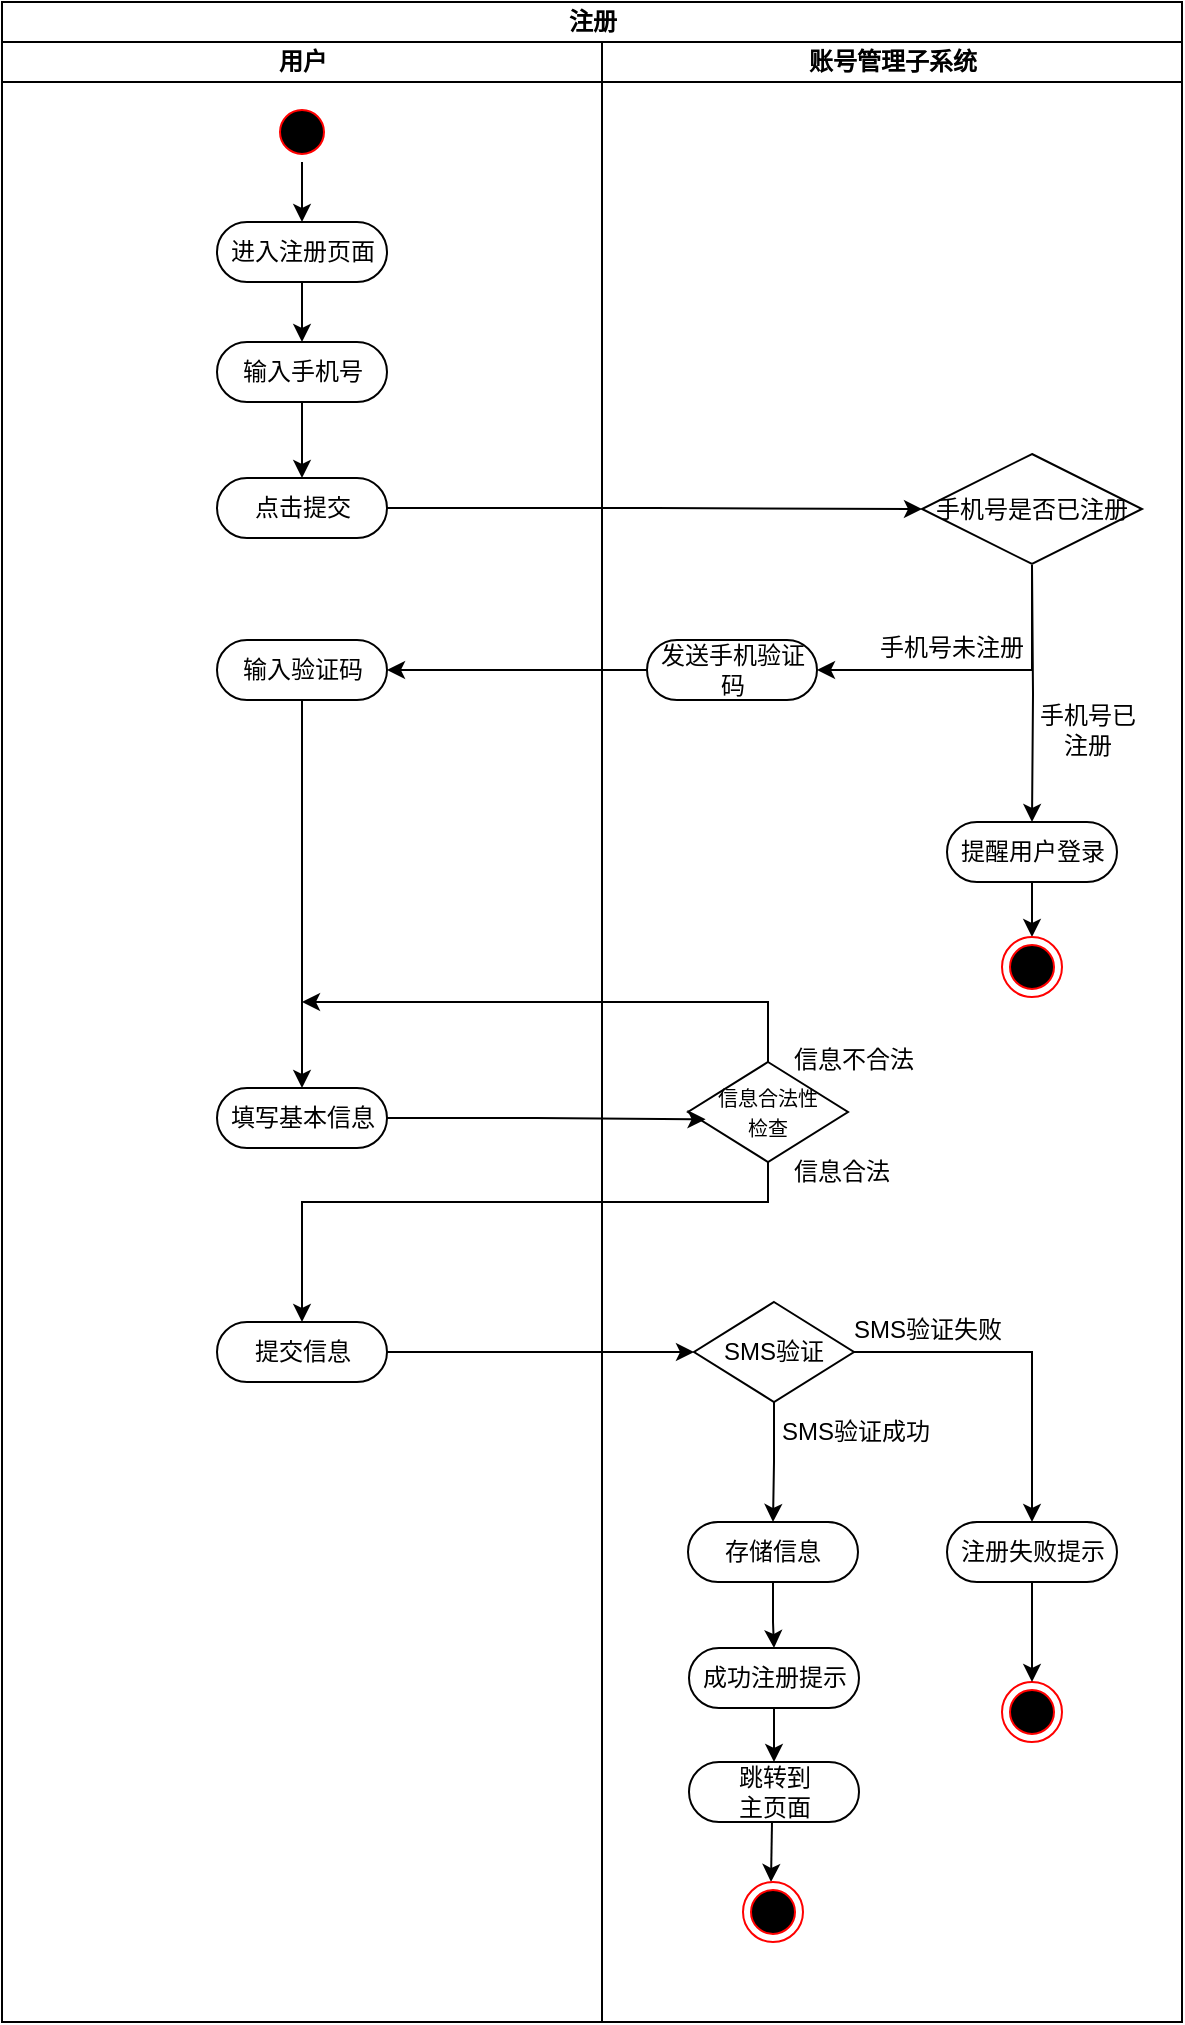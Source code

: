 <mxfile version="22.1.18" type="github">
  <diagram id="prtHgNgQTEPvFCAcTncT" name="Page-1">
    <mxGraphModel dx="1407" dy="720" grid="1" gridSize="10" guides="1" tooltips="1" connect="1" arrows="1" fold="1" page="1" pageScale="1" pageWidth="827" pageHeight="1169" math="0" shadow="0">
      <root>
        <mxCell id="0" />
        <mxCell id="1" parent="0" />
        <mxCell id="5s85hY_GPOJS1mKpv2UH-3" value="注册" style="swimlane;childLayout=stackLayout;resizeParent=1;resizeParentMax=0;startSize=20;html=1;" parent="1" vertex="1">
          <mxGeometry x="120.0" y="120" width="590" height="1010" as="geometry" />
        </mxCell>
        <mxCell id="5s85hY_GPOJS1mKpv2UH-4" value="用户" style="swimlane;startSize=20;html=1;" parent="5s85hY_GPOJS1mKpv2UH-3" vertex="1">
          <mxGeometry y="20" width="300" height="990" as="geometry" />
        </mxCell>
        <mxCell id="5s85hY_GPOJS1mKpv2UH-15" style="edgeStyle=orthogonalEdgeStyle;rounded=0;orthogonalLoop=1;jettySize=auto;html=1;exitX=0.5;exitY=1;exitDx=0;exitDy=0;entryX=0.5;entryY=0;entryDx=0;entryDy=0;" parent="5s85hY_GPOJS1mKpv2UH-4" source="5s85hY_GPOJS1mKpv2UH-7" target="5s85hY_GPOJS1mKpv2UH-9" edge="1">
          <mxGeometry relative="1" as="geometry" />
        </mxCell>
        <mxCell id="5s85hY_GPOJS1mKpv2UH-7" value="" style="ellipse;html=1;shape=startState;fillColor=#000000;strokeColor=#ff0000;" parent="5s85hY_GPOJS1mKpv2UH-4" vertex="1">
          <mxGeometry x="135.0" y="30" width="30" height="30" as="geometry" />
        </mxCell>
        <mxCell id="5s85hY_GPOJS1mKpv2UH-13" style="edgeStyle=orthogonalEdgeStyle;rounded=0;orthogonalLoop=1;jettySize=auto;html=1;exitX=0.5;exitY=1;exitDx=0;exitDy=0;entryX=0.5;entryY=0;entryDx=0;entryDy=0;" parent="5s85hY_GPOJS1mKpv2UH-4" source="5s85hY_GPOJS1mKpv2UH-9" target="5s85hY_GPOJS1mKpv2UH-11" edge="1">
          <mxGeometry relative="1" as="geometry" />
        </mxCell>
        <mxCell id="5s85hY_GPOJS1mKpv2UH-9" value="进入注册页面" style="rounded=1;whiteSpace=wrap;html=1;shadow=0;comic=0;labelBackgroundColor=none;strokeWidth=1;fontFamily=Verdana;fontSize=12;align=center;arcSize=50;" parent="5s85hY_GPOJS1mKpv2UH-4" vertex="1">
          <mxGeometry x="107.5" y="90" width="85" height="30" as="geometry" />
        </mxCell>
        <mxCell id="ByARQt6wNQkASj2l5DoX-2" style="edgeStyle=orthogonalEdgeStyle;rounded=0;orthogonalLoop=1;jettySize=auto;html=1;exitX=0.5;exitY=1;exitDx=0;exitDy=0;" parent="5s85hY_GPOJS1mKpv2UH-4" source="5s85hY_GPOJS1mKpv2UH-11" target="ByARQt6wNQkASj2l5DoX-1" edge="1">
          <mxGeometry relative="1" as="geometry" />
        </mxCell>
        <mxCell id="5s85hY_GPOJS1mKpv2UH-11" value="输入手机号" style="rounded=1;whiteSpace=wrap;html=1;shadow=0;comic=0;labelBackgroundColor=none;strokeWidth=1;fontFamily=Verdana;fontSize=12;align=center;arcSize=50;" parent="5s85hY_GPOJS1mKpv2UH-4" vertex="1">
          <mxGeometry x="107.5" y="150" width="85" height="30" as="geometry" />
        </mxCell>
        <mxCell id="ByARQt6wNQkASj2l5DoX-1" value="点击提交" style="rounded=1;whiteSpace=wrap;html=1;shadow=0;comic=0;labelBackgroundColor=none;strokeWidth=1;fontFamily=Verdana;fontSize=12;align=center;arcSize=50;" parent="5s85hY_GPOJS1mKpv2UH-4" vertex="1">
          <mxGeometry x="107.5" y="218" width="85" height="30" as="geometry" />
        </mxCell>
        <mxCell id="5s85hY_GPOJS1mKpv2UH-44" value="填写基本信息" style="rounded=1;whiteSpace=wrap;html=1;shadow=0;comic=0;labelBackgroundColor=none;strokeWidth=1;fontFamily=Verdana;fontSize=12;align=center;arcSize=50;" parent="5s85hY_GPOJS1mKpv2UH-4" vertex="1">
          <mxGeometry x="107.5" y="523" width="85" height="30" as="geometry" />
        </mxCell>
        <mxCell id="ByARQt6wNQkASj2l5DoX-5" value="提交信息" style="rounded=1;whiteSpace=wrap;html=1;shadow=0;comic=0;labelBackgroundColor=none;strokeWidth=1;fontFamily=Verdana;fontSize=12;align=center;arcSize=50;" parent="5s85hY_GPOJS1mKpv2UH-4" vertex="1">
          <mxGeometry x="107.5" y="640" width="85" height="30" as="geometry" />
        </mxCell>
        <mxCell id="5s85hY_GPOJS1mKpv2UH-5" value="账号管理子系统" style="swimlane;startSize=20;html=1;" parent="5s85hY_GPOJS1mKpv2UH-3" vertex="1">
          <mxGeometry x="300" y="20" width="290" height="990" as="geometry" />
        </mxCell>
        <mxCell id="5s85hY_GPOJS1mKpv2UH-31" style="edgeStyle=orthogonalEdgeStyle;rounded=0;orthogonalLoop=1;jettySize=auto;html=1;exitX=0.5;exitY=1;exitDx=0;exitDy=0;" parent="5s85hY_GPOJS1mKpv2UH-5" target="5s85hY_GPOJS1mKpv2UH-29" edge="1">
          <mxGeometry relative="1" as="geometry">
            <mxPoint x="215" y="261.5" as="sourcePoint" />
          </mxGeometry>
        </mxCell>
        <mxCell id="XRjL0q7yprukMbM1BXRP-13" style="edgeStyle=orthogonalEdgeStyle;rounded=0;orthogonalLoop=1;jettySize=auto;html=1;exitX=0.5;exitY=1;exitDx=0;exitDy=0;entryX=1;entryY=0.5;entryDx=0;entryDy=0;" parent="5s85hY_GPOJS1mKpv2UH-5" target="XRjL0q7yprukMbM1BXRP-11" edge="1">
          <mxGeometry relative="1" as="geometry">
            <mxPoint x="215" y="261.5" as="sourcePoint" />
            <Array as="points">
              <mxPoint x="215" y="314" />
            </Array>
          </mxGeometry>
        </mxCell>
        <mxCell id="5s85hY_GPOJS1mKpv2UH-18" value="手机号是否已注册" style="rhombus;whiteSpace=wrap;html=1;" parent="5s85hY_GPOJS1mKpv2UH-5" vertex="1">
          <mxGeometry x="160" y="206" width="110" height="55" as="geometry" />
        </mxCell>
        <mxCell id="5s85hY_GPOJS1mKpv2UH-32" value="手机号未注册" style="text;html=1;strokeColor=none;fillColor=none;align=center;verticalAlign=middle;whiteSpace=wrap;rounded=0;" parent="5s85hY_GPOJS1mKpv2UH-5" vertex="1">
          <mxGeometry x="130" y="288" width="90" height="30" as="geometry" />
        </mxCell>
        <mxCell id="5s85hY_GPOJS1mKpv2UH-54" value="信息合法" style="text;html=1;strokeColor=none;fillColor=none;align=center;verticalAlign=middle;whiteSpace=wrap;rounded=0;" parent="5s85hY_GPOJS1mKpv2UH-5" vertex="1">
          <mxGeometry x="80.0" y="550" width="80" height="30" as="geometry" />
        </mxCell>
        <mxCell id="5s85hY_GPOJS1mKpv2UH-37" style="edgeStyle=orthogonalEdgeStyle;rounded=0;orthogonalLoop=1;jettySize=auto;html=1;exitX=0.5;exitY=1;exitDx=0;exitDy=0;entryX=0.5;entryY=0;entryDx=0;entryDy=0;" parent="5s85hY_GPOJS1mKpv2UH-5" source="5s85hY_GPOJS1mKpv2UH-29" target="5s85hY_GPOJS1mKpv2UH-34" edge="1">
          <mxGeometry relative="1" as="geometry" />
        </mxCell>
        <mxCell id="5s85hY_GPOJS1mKpv2UH-29" value="提醒用户登录" style="rounded=1;whiteSpace=wrap;html=1;shadow=0;comic=0;labelBackgroundColor=none;strokeWidth=1;fontFamily=Verdana;fontSize=12;align=center;arcSize=50;" parent="5s85hY_GPOJS1mKpv2UH-5" vertex="1">
          <mxGeometry x="172.5" y="390" width="85" height="30" as="geometry" />
        </mxCell>
        <mxCell id="5s85hY_GPOJS1mKpv2UH-33" value="手机号已注册" style="text;html=1;strokeColor=none;fillColor=none;align=center;verticalAlign=middle;whiteSpace=wrap;rounded=0;" parent="5s85hY_GPOJS1mKpv2UH-5" vertex="1">
          <mxGeometry x="213.0" y="329" width="60" height="30" as="geometry" />
        </mxCell>
        <mxCell id="5s85hY_GPOJS1mKpv2UH-34" value="" style="ellipse;html=1;shape=endState;fillColor=#000000;strokeColor=#ff0000;" parent="5s85hY_GPOJS1mKpv2UH-5" vertex="1">
          <mxGeometry x="200.0" y="447.5" width="30" height="30" as="geometry" />
        </mxCell>
        <mxCell id="5s85hY_GPOJS1mKpv2UH-47" value="&lt;font style=&quot;font-size: 10px;&quot;&gt;信息合法性&lt;br&gt;检查&lt;/font&gt;" style="rhombus;whiteSpace=wrap;html=1;" parent="5s85hY_GPOJS1mKpv2UH-5" vertex="1">
          <mxGeometry x="43" y="510" width="80" height="50" as="geometry" />
        </mxCell>
        <mxCell id="5s85hY_GPOJS1mKpv2UH-63" style="edgeStyle=orthogonalEdgeStyle;rounded=0;orthogonalLoop=1;jettySize=auto;html=1;" parent="5s85hY_GPOJS1mKpv2UH-5" source="5s85hY_GPOJS1mKpv2UH-57" target="5s85hY_GPOJS1mKpv2UH-60" edge="1">
          <mxGeometry relative="1" as="geometry" />
        </mxCell>
        <mxCell id="5s85hY_GPOJS1mKpv2UH-57" value="存储信息" style="rounded=1;whiteSpace=wrap;html=1;shadow=0;comic=0;labelBackgroundColor=none;strokeWidth=1;fontFamily=Verdana;fontSize=12;align=center;arcSize=50;" parent="5s85hY_GPOJS1mKpv2UH-5" vertex="1">
          <mxGeometry x="43.0" y="740" width="85" height="30" as="geometry" />
        </mxCell>
        <mxCell id="5s85hY_GPOJS1mKpv2UH-66" style="edgeStyle=orthogonalEdgeStyle;rounded=0;orthogonalLoop=1;jettySize=auto;html=1;exitX=0.5;exitY=1;exitDx=0;exitDy=0;" parent="5s85hY_GPOJS1mKpv2UH-5" source="5s85hY_GPOJS1mKpv2UH-60" target="5s85hY_GPOJS1mKpv2UH-64" edge="1">
          <mxGeometry relative="1" as="geometry" />
        </mxCell>
        <mxCell id="5s85hY_GPOJS1mKpv2UH-60" value="成功注册提示" style="rounded=1;whiteSpace=wrap;html=1;shadow=0;comic=0;labelBackgroundColor=none;strokeWidth=1;fontFamily=Verdana;fontSize=12;align=center;arcSize=50;" parent="5s85hY_GPOJS1mKpv2UH-5" vertex="1">
          <mxGeometry x="43.5" y="803" width="85" height="30" as="geometry" />
        </mxCell>
        <mxCell id="5s85hY_GPOJS1mKpv2UH-69" style="edgeStyle=orthogonalEdgeStyle;rounded=0;orthogonalLoop=1;jettySize=auto;html=1;" parent="5s85hY_GPOJS1mKpv2UH-5" edge="1">
          <mxGeometry relative="1" as="geometry">
            <mxPoint x="85.0" y="890" as="sourcePoint" />
            <mxPoint x="84.5" y="920" as="targetPoint" />
          </mxGeometry>
        </mxCell>
        <mxCell id="5s85hY_GPOJS1mKpv2UH-64" value="跳转到&lt;br&gt;主页面" style="rounded=1;whiteSpace=wrap;html=1;shadow=0;comic=0;labelBackgroundColor=none;strokeWidth=1;fontFamily=Verdana;fontSize=12;align=center;arcSize=50;" parent="5s85hY_GPOJS1mKpv2UH-5" vertex="1">
          <mxGeometry x="43.5" y="860" width="85" height="30" as="geometry" />
        </mxCell>
        <mxCell id="5s85hY_GPOJS1mKpv2UH-67" value="" style="ellipse;html=1;shape=endState;fillColor=#000000;strokeColor=#ff0000;" parent="5s85hY_GPOJS1mKpv2UH-5" vertex="1">
          <mxGeometry x="70.5" y="920" width="30" height="30" as="geometry" />
        </mxCell>
        <mxCell id="XRjL0q7yprukMbM1BXRP-6" value="输入验证码" style="rounded=1;whiteSpace=wrap;html=1;shadow=0;comic=0;labelBackgroundColor=none;strokeWidth=1;fontFamily=Verdana;fontSize=12;align=center;arcSize=50;" parent="5s85hY_GPOJS1mKpv2UH-5" vertex="1">
          <mxGeometry x="-192.5" y="299" width="85" height="30" as="geometry" />
        </mxCell>
        <mxCell id="XRjL0q7yprukMbM1BXRP-8" style="edgeStyle=orthogonalEdgeStyle;rounded=0;orthogonalLoop=1;jettySize=auto;html=1;" parent="5s85hY_GPOJS1mKpv2UH-5" source="XRjL0q7yprukMbM1BXRP-11" target="XRjL0q7yprukMbM1BXRP-6" edge="1">
          <mxGeometry relative="1" as="geometry" />
        </mxCell>
        <mxCell id="XRjL0q7yprukMbM1BXRP-11" value="发送手机验证码" style="rounded=1;whiteSpace=wrap;html=1;shadow=0;comic=0;labelBackgroundColor=none;strokeWidth=1;fontFamily=Verdana;fontSize=12;align=center;arcSize=50;" parent="5s85hY_GPOJS1mKpv2UH-5" vertex="1">
          <mxGeometry x="22.5" y="299" width="85" height="30" as="geometry" />
        </mxCell>
        <mxCell id="ByARQt6wNQkASj2l5DoX-13" style="edgeStyle=orthogonalEdgeStyle;rounded=0;orthogonalLoop=1;jettySize=auto;html=1;" parent="5s85hY_GPOJS1mKpv2UH-5" source="5s85hY_GPOJS1mKpv2UH-39" target="5s85hY_GPOJS1mKpv2UH-57" edge="1">
          <mxGeometry relative="1" as="geometry" />
        </mxCell>
        <mxCell id="ByARQt6wNQkASj2l5DoX-18" style="edgeStyle=orthogonalEdgeStyle;rounded=0;orthogonalLoop=1;jettySize=auto;html=1;entryX=0.5;entryY=0;entryDx=0;entryDy=0;" parent="5s85hY_GPOJS1mKpv2UH-5" source="5s85hY_GPOJS1mKpv2UH-39" target="ByARQt6wNQkASj2l5DoX-16" edge="1">
          <mxGeometry relative="1" as="geometry" />
        </mxCell>
        <mxCell id="5s85hY_GPOJS1mKpv2UH-39" value="SMS验证" style="rhombus;whiteSpace=wrap;html=1;" parent="5s85hY_GPOJS1mKpv2UH-5" vertex="1">
          <mxGeometry x="46" y="630" width="80" height="50" as="geometry" />
        </mxCell>
        <mxCell id="XRjL0q7yprukMbM1BXRP-19" value="SMS验证成功" style="text;html=1;strokeColor=none;fillColor=none;align=center;verticalAlign=middle;whiteSpace=wrap;rounded=0;" parent="5s85hY_GPOJS1mKpv2UH-5" vertex="1">
          <mxGeometry x="87.0" y="680" width="80" height="30" as="geometry" />
        </mxCell>
        <mxCell id="ByARQt6wNQkASj2l5DoX-15" value="" style="ellipse;html=1;shape=endState;fillColor=#000000;strokeColor=#ff0000;" parent="5s85hY_GPOJS1mKpv2UH-5" vertex="1">
          <mxGeometry x="200.0" y="820" width="30" height="30" as="geometry" />
        </mxCell>
        <mxCell id="ByARQt6wNQkASj2l5DoX-20" style="edgeStyle=orthogonalEdgeStyle;rounded=0;orthogonalLoop=1;jettySize=auto;html=1;entryX=0.5;entryY=0;entryDx=0;entryDy=0;" parent="5s85hY_GPOJS1mKpv2UH-5" source="ByARQt6wNQkASj2l5DoX-16" target="ByARQt6wNQkASj2l5DoX-15" edge="1">
          <mxGeometry relative="1" as="geometry" />
        </mxCell>
        <mxCell id="ByARQt6wNQkASj2l5DoX-16" value="注册失败提示" style="rounded=1;whiteSpace=wrap;html=1;shadow=0;comic=0;labelBackgroundColor=none;strokeWidth=1;fontFamily=Verdana;fontSize=12;align=center;arcSize=50;" parent="5s85hY_GPOJS1mKpv2UH-5" vertex="1">
          <mxGeometry x="172.5" y="740" width="85" height="30" as="geometry" />
        </mxCell>
        <mxCell id="XRjL0q7yprukMbM1BXRP-21" value="SMS验证失败" style="text;html=1;strokeColor=none;fillColor=none;align=center;verticalAlign=middle;whiteSpace=wrap;rounded=0;" parent="5s85hY_GPOJS1mKpv2UH-5" vertex="1">
          <mxGeometry x="123.0" y="629" width="80" height="30" as="geometry" />
        </mxCell>
        <mxCell id="ByARQt6wNQkASj2l5DoX-3" style="edgeStyle=orthogonalEdgeStyle;rounded=0;orthogonalLoop=1;jettySize=auto;html=1;entryX=0;entryY=0.5;entryDx=0;entryDy=0;" parent="5s85hY_GPOJS1mKpv2UH-3" source="ByARQt6wNQkASj2l5DoX-1" target="5s85hY_GPOJS1mKpv2UH-18" edge="1">
          <mxGeometry relative="1" as="geometry" />
        </mxCell>
        <mxCell id="ByARQt6wNQkASj2l5DoX-4" style="edgeStyle=orthogonalEdgeStyle;rounded=0;orthogonalLoop=1;jettySize=auto;html=1;entryX=0.5;entryY=0;entryDx=0;entryDy=0;" parent="5s85hY_GPOJS1mKpv2UH-3" source="XRjL0q7yprukMbM1BXRP-6" target="5s85hY_GPOJS1mKpv2UH-44" edge="1">
          <mxGeometry relative="1" as="geometry" />
        </mxCell>
        <mxCell id="ByARQt6wNQkASj2l5DoX-7" style="edgeStyle=orthogonalEdgeStyle;rounded=0;orthogonalLoop=1;jettySize=auto;html=1;entryX=0.11;entryY=0.573;entryDx=0;entryDy=0;entryPerimeter=0;" parent="5s85hY_GPOJS1mKpv2UH-3" source="5s85hY_GPOJS1mKpv2UH-44" target="5s85hY_GPOJS1mKpv2UH-47" edge="1">
          <mxGeometry relative="1" as="geometry" />
        </mxCell>
        <mxCell id="ByARQt6wNQkASj2l5DoX-9" style="edgeStyle=orthogonalEdgeStyle;rounded=0;orthogonalLoop=1;jettySize=auto;html=1;" parent="5s85hY_GPOJS1mKpv2UH-3" source="5s85hY_GPOJS1mKpv2UH-47" edge="1">
          <mxGeometry relative="1" as="geometry">
            <mxPoint x="150.0" y="500" as="targetPoint" />
            <Array as="points">
              <mxPoint x="383" y="500" />
              <mxPoint x="150" y="500" />
            </Array>
          </mxGeometry>
        </mxCell>
        <mxCell id="ByARQt6wNQkASj2l5DoX-10" style="edgeStyle=orthogonalEdgeStyle;rounded=0;orthogonalLoop=1;jettySize=auto;html=1;entryX=0.5;entryY=0;entryDx=0;entryDy=0;" parent="5s85hY_GPOJS1mKpv2UH-3" source="5s85hY_GPOJS1mKpv2UH-47" target="ByARQt6wNQkASj2l5DoX-5" edge="1">
          <mxGeometry relative="1" as="geometry">
            <Array as="points">
              <mxPoint x="383" y="600" />
              <mxPoint x="150" y="600" />
            </Array>
          </mxGeometry>
        </mxCell>
        <mxCell id="ByARQt6wNQkASj2l5DoX-12" style="edgeStyle=orthogonalEdgeStyle;rounded=0;orthogonalLoop=1;jettySize=auto;html=1;entryX=0;entryY=0.5;entryDx=0;entryDy=0;" parent="5s85hY_GPOJS1mKpv2UH-3" source="ByARQt6wNQkASj2l5DoX-5" target="5s85hY_GPOJS1mKpv2UH-39" edge="1">
          <mxGeometry relative="1" as="geometry" />
        </mxCell>
        <mxCell id="ByARQt6wNQkASj2l5DoX-11" value="信息不合法" style="text;html=1;strokeColor=none;fillColor=none;align=center;verticalAlign=middle;whiteSpace=wrap;rounded=0;" parent="1" vertex="1">
          <mxGeometry x="506" y="634" width="80" height="30" as="geometry" />
        </mxCell>
      </root>
    </mxGraphModel>
  </diagram>
</mxfile>
